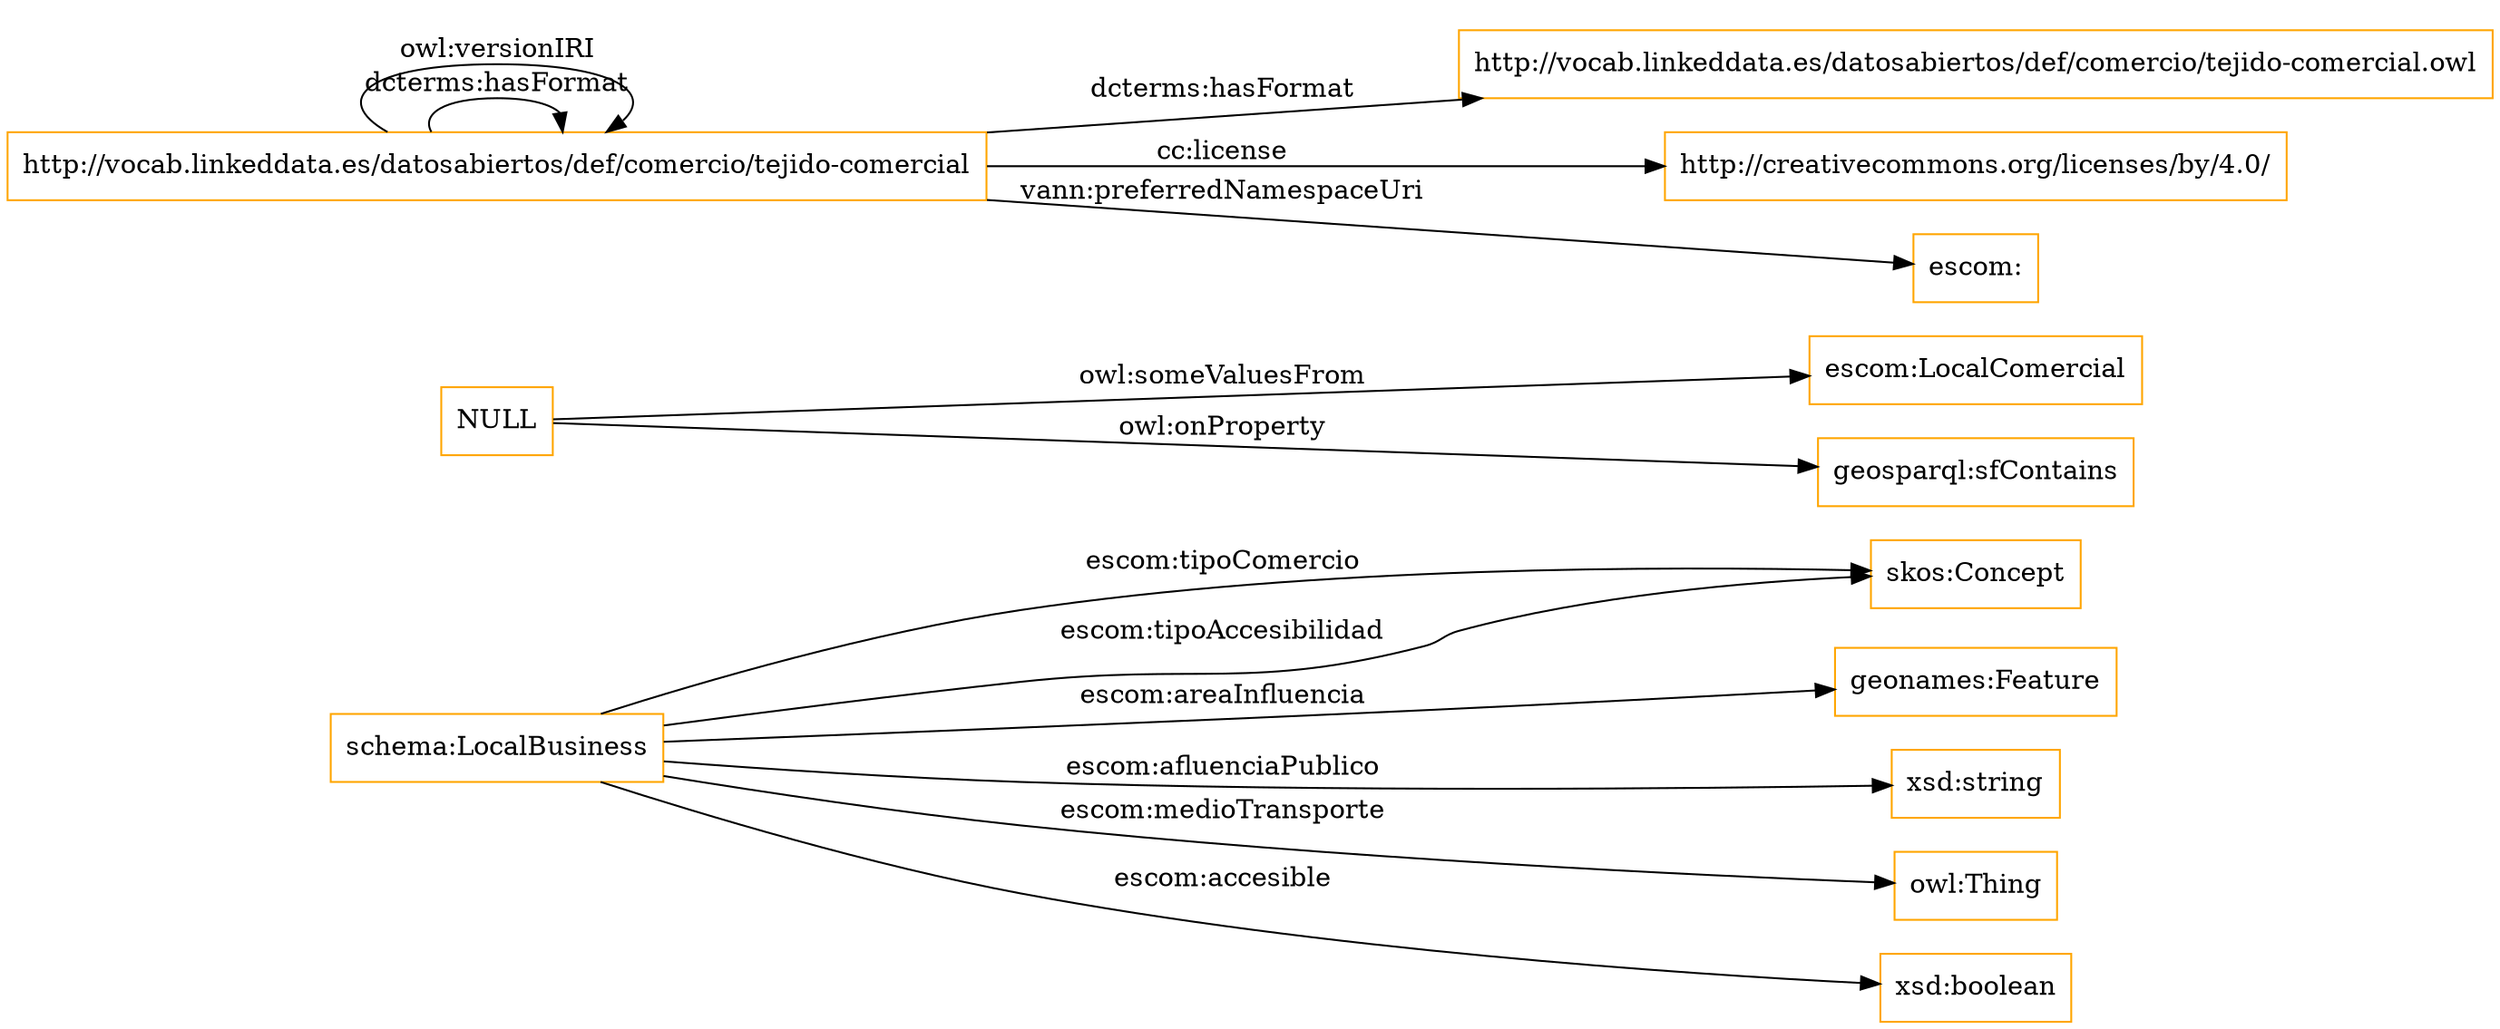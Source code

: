 digraph ar2dtool_diagram { 
rankdir=LR;
size="1501"
node [shape = rectangle, color="orange"]; "skos:Concept" "escom:LocalComercial" "schema:LocalBusiness" "geonames:Feature" ; /*classes style*/
	"http://vocab.linkeddata.es/datosabiertos/def/comercio/tejido-comercial" -> "http://vocab.linkeddata.es/datosabiertos/def/comercio/tejido-comercial.owl" [ label = "dcterms:hasFormat" ];
	"http://vocab.linkeddata.es/datosabiertos/def/comercio/tejido-comercial" -> "http://vocab.linkeddata.es/datosabiertos/def/comercio/tejido-comercial" [ label = "dcterms:hasFormat" ];
	"http://vocab.linkeddata.es/datosabiertos/def/comercio/tejido-comercial" -> "http://vocab.linkeddata.es/datosabiertos/def/comercio/tejido-comercial" [ label = "owl:versionIRI" ];
	"http://vocab.linkeddata.es/datosabiertos/def/comercio/tejido-comercial" -> "http://creativecommons.org/licenses/by/4.0/" [ label = "cc:license" ];
	"http://vocab.linkeddata.es/datosabiertos/def/comercio/tejido-comercial" -> "escom:" [ label = "vann:preferredNamespaceUri" ];
	"NULL" -> "escom:LocalComercial" [ label = "owl:someValuesFrom" ];
	"NULL" -> "geosparql:sfContains" [ label = "owl:onProperty" ];
	"schema:LocalBusiness" -> "xsd:string" [ label = "escom:afluenciaPublico" ];
	"schema:LocalBusiness" -> "owl:Thing" [ label = "escom:medioTransporte" ];
	"schema:LocalBusiness" -> "xsd:boolean" [ label = "escom:accesible" ];
	"schema:LocalBusiness" -> "skos:Concept" [ label = "escom:tipoComercio" ];
	"schema:LocalBusiness" -> "geonames:Feature" [ label = "escom:areaInfluencia" ];
	"schema:LocalBusiness" -> "skos:Concept" [ label = "escom:tipoAccesibilidad" ];

}
